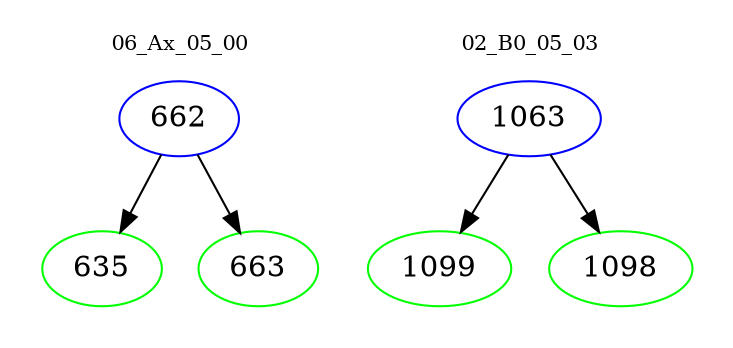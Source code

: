 digraph{
subgraph cluster_0 {
color = white
label = "06_Ax_05_00";
fontsize=10;
T0_662 [label="662", color="blue"]
T0_662 -> T0_635 [color="black"]
T0_635 [label="635", color="green"]
T0_662 -> T0_663 [color="black"]
T0_663 [label="663", color="green"]
}
subgraph cluster_1 {
color = white
label = "02_B0_05_03";
fontsize=10;
T1_1063 [label="1063", color="blue"]
T1_1063 -> T1_1099 [color="black"]
T1_1099 [label="1099", color="green"]
T1_1063 -> T1_1098 [color="black"]
T1_1098 [label="1098", color="green"]
}
}
